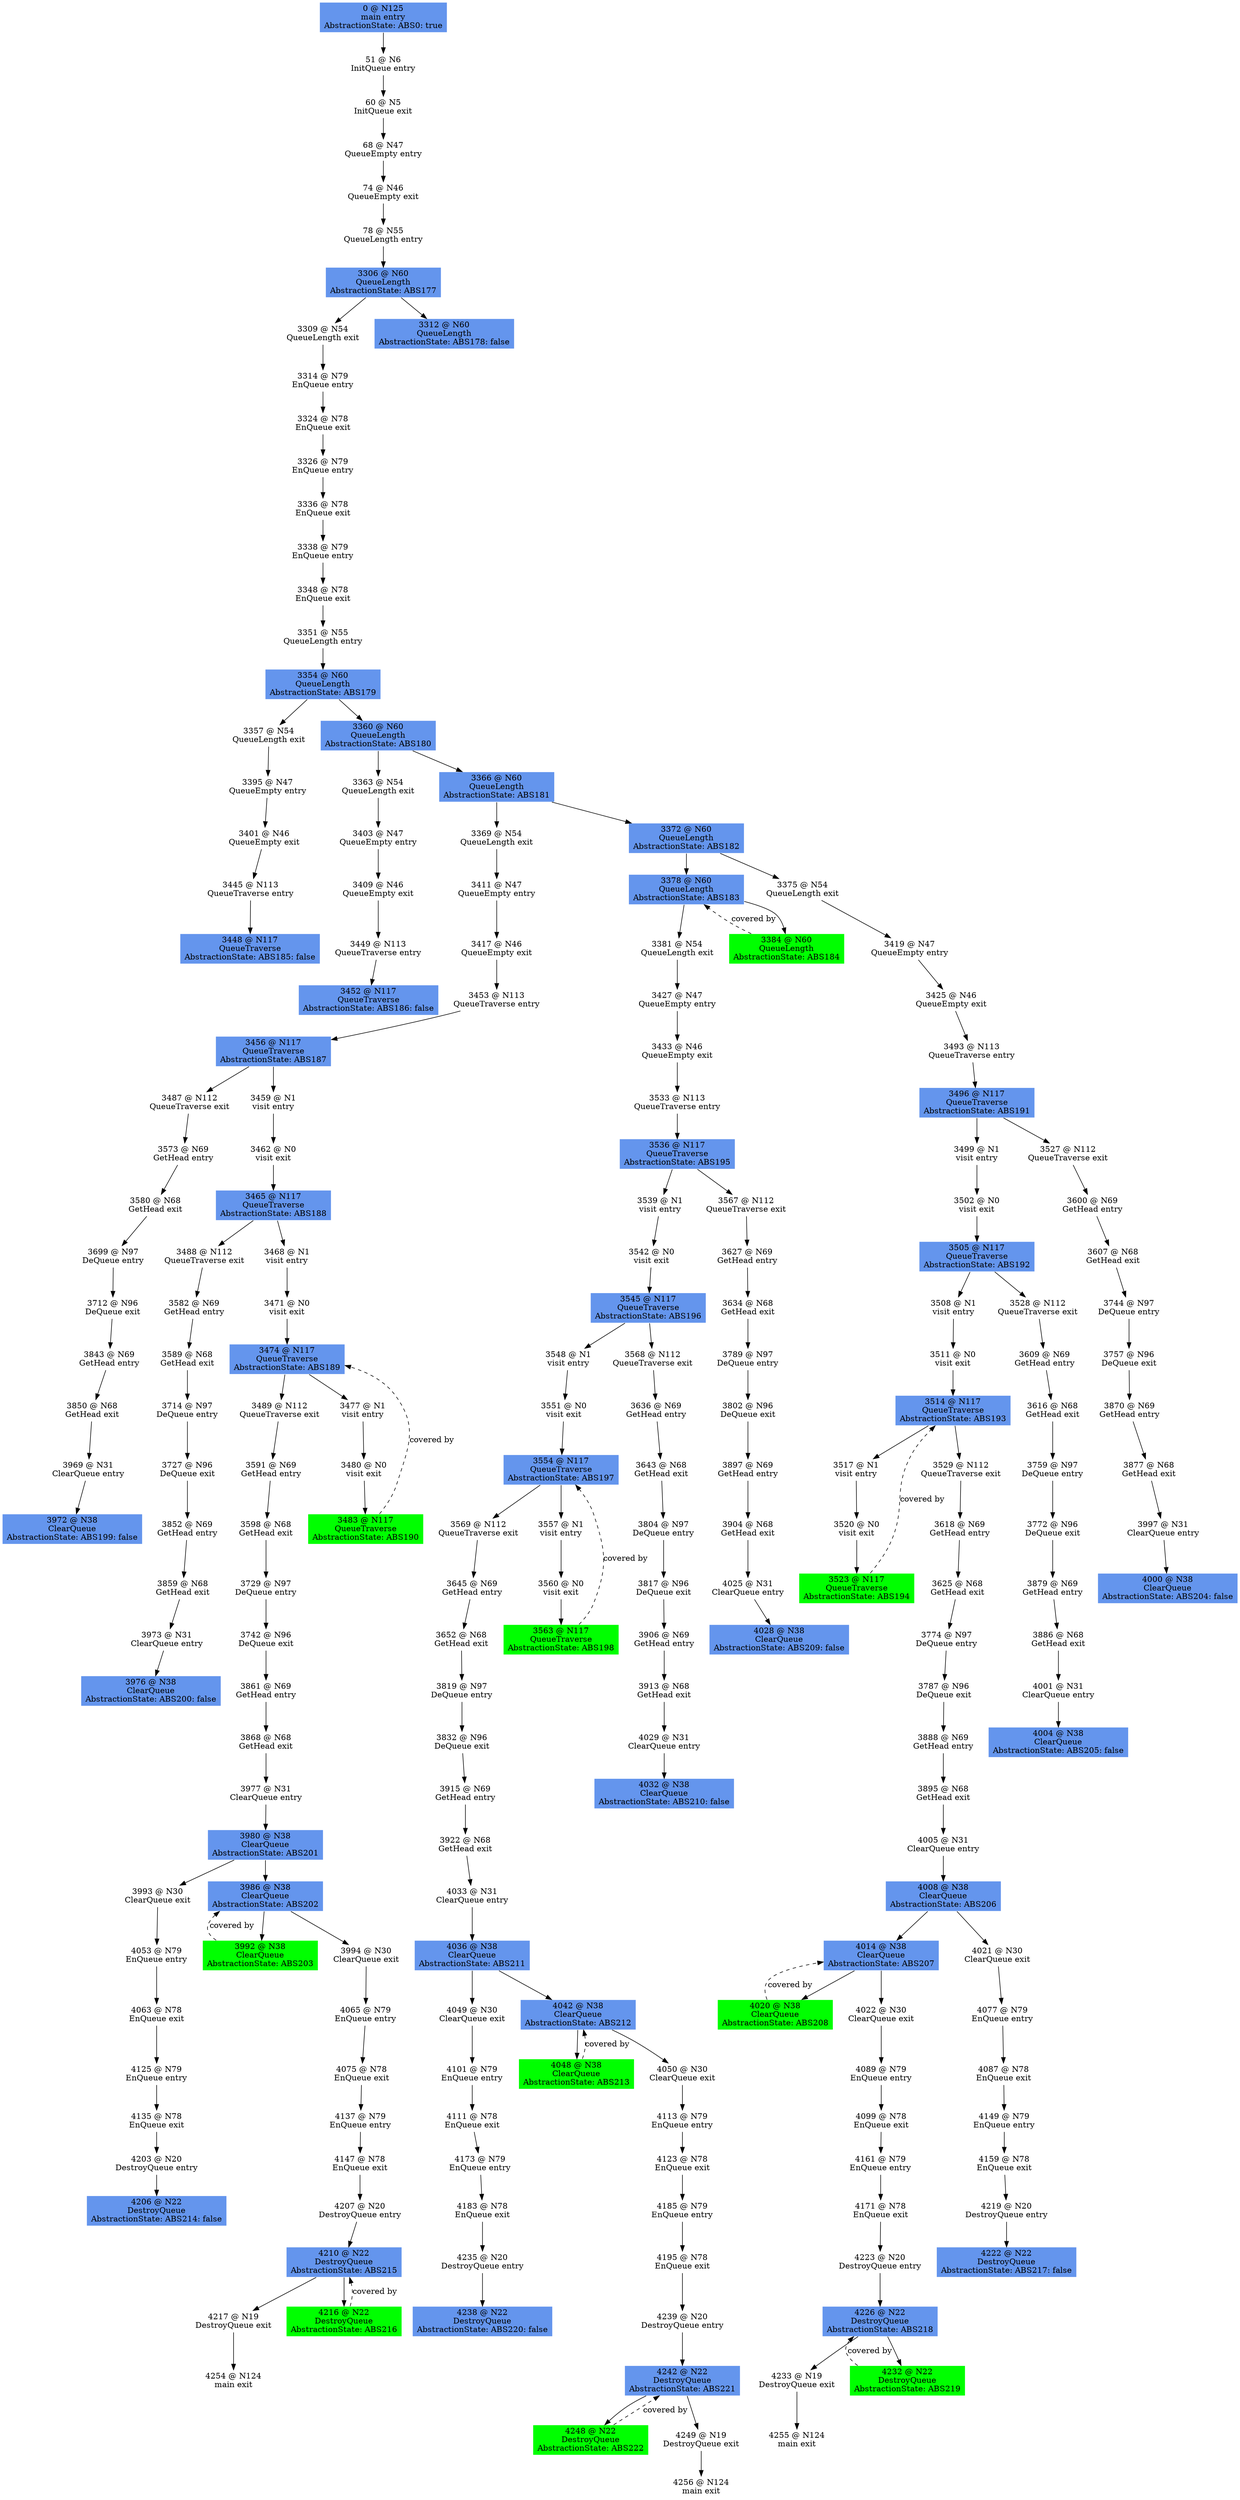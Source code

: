 digraph ARG {
node [style="filled" shape="box" color="white"]
0 [fillcolor="cornflowerblue" label="0 @ N125\nmain entry\nAbstractionState: ABS0: true\n" id="0"]
51 [label="51 @ N6\nInitQueue entry\n" id="51"]
60 [label="60 @ N5\nInitQueue exit\n" id="60"]
68 [label="68 @ N47\nQueueEmpty entry\n" id="68"]
74 [label="74 @ N46\nQueueEmpty exit\n" id="74"]
78 [label="78 @ N55\nQueueLength entry\n" id="78"]
3306 [fillcolor="cornflowerblue" label="3306 @ N60\nQueueLength\nAbstractionState: ABS177\n" id="3306"]
3309 [label="3309 @ N54\nQueueLength exit\n" id="3309"]
3314 [label="3314 @ N79\nEnQueue entry\n" id="3314"]
3324 [label="3324 @ N78\nEnQueue exit\n" id="3324"]
3326 [label="3326 @ N79\nEnQueue entry\n" id="3326"]
3336 [label="3336 @ N78\nEnQueue exit\n" id="3336"]
3338 [label="3338 @ N79\nEnQueue entry\n" id="3338"]
3348 [label="3348 @ N78\nEnQueue exit\n" id="3348"]
3351 [label="3351 @ N55\nQueueLength entry\n" id="3351"]
3354 [fillcolor="cornflowerblue" label="3354 @ N60\nQueueLength\nAbstractionState: ABS179\n" id="3354"]
3357 [label="3357 @ N54\nQueueLength exit\n" id="3357"]
3395 [label="3395 @ N47\nQueueEmpty entry\n" id="3395"]
3401 [label="3401 @ N46\nQueueEmpty exit\n" id="3401"]
3445 [label="3445 @ N113\nQueueTraverse entry\n" id="3445"]
3448 [fillcolor="cornflowerblue" label="3448 @ N117\nQueueTraverse\nAbstractionState: ABS185: false\n" id="3448"]
3360 [fillcolor="cornflowerblue" label="3360 @ N60\nQueueLength\nAbstractionState: ABS180\n" id="3360"]
3366 [fillcolor="cornflowerblue" label="3366 @ N60\nQueueLength\nAbstractionState: ABS181\n" id="3366"]
3369 [label="3369 @ N54\nQueueLength exit\n" id="3369"]
3411 [label="3411 @ N47\nQueueEmpty entry\n" id="3411"]
3417 [label="3417 @ N46\nQueueEmpty exit\n" id="3417"]
3453 [label="3453 @ N113\nQueueTraverse entry\n" id="3453"]
3456 [fillcolor="cornflowerblue" label="3456 @ N117\nQueueTraverse\nAbstractionState: ABS187\n" id="3456"]
3487 [label="3487 @ N112\nQueueTraverse exit\n" id="3487"]
3573 [label="3573 @ N69\nGetHead entry\n" id="3573"]
3580 [label="3580 @ N68\nGetHead exit\n" id="3580"]
3699 [label="3699 @ N97\nDeQueue entry\n" id="3699"]
3712 [label="3712 @ N96\nDeQueue exit\n" id="3712"]
3843 [label="3843 @ N69\nGetHead entry\n" id="3843"]
3850 [label="3850 @ N68\nGetHead exit\n" id="3850"]
3969 [label="3969 @ N31\nClearQueue entry\n" id="3969"]
3972 [fillcolor="cornflowerblue" label="3972 @ N38\nClearQueue\nAbstractionState: ABS199: false\n" id="3972"]
3459 [label="3459 @ N1\nvisit entry\n" id="3459"]
3462 [label="3462 @ N0\nvisit exit\n" id="3462"]
3465 [fillcolor="cornflowerblue" label="3465 @ N117\nQueueTraverse\nAbstractionState: ABS188\n" id="3465"]
3468 [label="3468 @ N1\nvisit entry\n" id="3468"]
3471 [label="3471 @ N0\nvisit exit\n" id="3471"]
3474 [fillcolor="cornflowerblue" label="3474 @ N117\nQueueTraverse\nAbstractionState: ABS189\n" id="3474"]
3489 [label="3489 @ N112\nQueueTraverse exit\n" id="3489"]
3591 [label="3591 @ N69\nGetHead entry\n" id="3591"]
3598 [label="3598 @ N68\nGetHead exit\n" id="3598"]
3729 [label="3729 @ N97\nDeQueue entry\n" id="3729"]
3742 [label="3742 @ N96\nDeQueue exit\n" id="3742"]
3861 [label="3861 @ N69\nGetHead entry\n" id="3861"]
3868 [label="3868 @ N68\nGetHead exit\n" id="3868"]
3977 [label="3977 @ N31\nClearQueue entry\n" id="3977"]
3980 [fillcolor="cornflowerblue" label="3980 @ N38\nClearQueue\nAbstractionState: ABS201\n" id="3980"]
3993 [label="3993 @ N30\nClearQueue exit\n" id="3993"]
4053 [label="4053 @ N79\nEnQueue entry\n" id="4053"]
4063 [label="4063 @ N78\nEnQueue exit\n" id="4063"]
4125 [label="4125 @ N79\nEnQueue entry\n" id="4125"]
4135 [label="4135 @ N78\nEnQueue exit\n" id="4135"]
4203 [label="4203 @ N20\nDestroyQueue entry\n" id="4203"]
4206 [fillcolor="cornflowerblue" label="4206 @ N22\nDestroyQueue\nAbstractionState: ABS214: false\n" id="4206"]
3986 [fillcolor="cornflowerblue" label="3986 @ N38\nClearQueue\nAbstractionState: ABS202\n" id="3986"]
3994 [label="3994 @ N30\nClearQueue exit\n" id="3994"]
4065 [label="4065 @ N79\nEnQueue entry\n" id="4065"]
4075 [label="4075 @ N78\nEnQueue exit\n" id="4075"]
4137 [label="4137 @ N79\nEnQueue entry\n" id="4137"]
4147 [label="4147 @ N78\nEnQueue exit\n" id="4147"]
4207 [label="4207 @ N20\nDestroyQueue entry\n" id="4207"]
4210 [fillcolor="cornflowerblue" label="4210 @ N22\nDestroyQueue\nAbstractionState: ABS215\n" id="4210"]
4217 [label="4217 @ N19\nDestroyQueue exit\n" id="4217"]
4254 [label="4254 @ N124\nmain exit\n" id="4254"]
4216 [fillcolor="green" label="4216 @ N22\nDestroyQueue\nAbstractionState: ABS216\n" id="4216"]
3992 [fillcolor="green" label="3992 @ N38\nClearQueue\nAbstractionState: ABS203\n" id="3992"]
3477 [label="3477 @ N1\nvisit entry\n" id="3477"]
3480 [label="3480 @ N0\nvisit exit\n" id="3480"]
3483 [fillcolor="green" label="3483 @ N117\nQueueTraverse\nAbstractionState: ABS190\n" id="3483"]
3488 [label="3488 @ N112\nQueueTraverse exit\n" id="3488"]
3582 [label="3582 @ N69\nGetHead entry\n" id="3582"]
3589 [label="3589 @ N68\nGetHead exit\n" id="3589"]
3714 [label="3714 @ N97\nDeQueue entry\n" id="3714"]
3727 [label="3727 @ N96\nDeQueue exit\n" id="3727"]
3852 [label="3852 @ N69\nGetHead entry\n" id="3852"]
3859 [label="3859 @ N68\nGetHead exit\n" id="3859"]
3973 [label="3973 @ N31\nClearQueue entry\n" id="3973"]
3976 [fillcolor="cornflowerblue" label="3976 @ N38\nClearQueue\nAbstractionState: ABS200: false\n" id="3976"]
3372 [fillcolor="cornflowerblue" label="3372 @ N60\nQueueLength\nAbstractionState: ABS182\n" id="3372"]
3375 [label="3375 @ N54\nQueueLength exit\n" id="3375"]
3419 [label="3419 @ N47\nQueueEmpty entry\n" id="3419"]
3425 [label="3425 @ N46\nQueueEmpty exit\n" id="3425"]
3493 [label="3493 @ N113\nQueueTraverse entry\n" id="3493"]
3496 [fillcolor="cornflowerblue" label="3496 @ N117\nQueueTraverse\nAbstractionState: ABS191\n" id="3496"]
3527 [label="3527 @ N112\nQueueTraverse exit\n" id="3527"]
3600 [label="3600 @ N69\nGetHead entry\n" id="3600"]
3607 [label="3607 @ N68\nGetHead exit\n" id="3607"]
3744 [label="3744 @ N97\nDeQueue entry\n" id="3744"]
3757 [label="3757 @ N96\nDeQueue exit\n" id="3757"]
3870 [label="3870 @ N69\nGetHead entry\n" id="3870"]
3877 [label="3877 @ N68\nGetHead exit\n" id="3877"]
3997 [label="3997 @ N31\nClearQueue entry\n" id="3997"]
4000 [fillcolor="cornflowerblue" label="4000 @ N38\nClearQueue\nAbstractionState: ABS204: false\n" id="4000"]
3499 [label="3499 @ N1\nvisit entry\n" id="3499"]
3502 [label="3502 @ N0\nvisit exit\n" id="3502"]
3505 [fillcolor="cornflowerblue" label="3505 @ N117\nQueueTraverse\nAbstractionState: ABS192\n" id="3505"]
3528 [label="3528 @ N112\nQueueTraverse exit\n" id="3528"]
3609 [label="3609 @ N69\nGetHead entry\n" id="3609"]
3616 [label="3616 @ N68\nGetHead exit\n" id="3616"]
3759 [label="3759 @ N97\nDeQueue entry\n" id="3759"]
3772 [label="3772 @ N96\nDeQueue exit\n" id="3772"]
3879 [label="3879 @ N69\nGetHead entry\n" id="3879"]
3886 [label="3886 @ N68\nGetHead exit\n" id="3886"]
4001 [label="4001 @ N31\nClearQueue entry\n" id="4001"]
4004 [fillcolor="cornflowerblue" label="4004 @ N38\nClearQueue\nAbstractionState: ABS205: false\n" id="4004"]
3508 [label="3508 @ N1\nvisit entry\n" id="3508"]
3511 [label="3511 @ N0\nvisit exit\n" id="3511"]
3514 [fillcolor="cornflowerblue" label="3514 @ N117\nQueueTraverse\nAbstractionState: ABS193\n" id="3514"]
3529 [label="3529 @ N112\nQueueTraverse exit\n" id="3529"]
3618 [label="3618 @ N69\nGetHead entry\n" id="3618"]
3625 [label="3625 @ N68\nGetHead exit\n" id="3625"]
3774 [label="3774 @ N97\nDeQueue entry\n" id="3774"]
3787 [label="3787 @ N96\nDeQueue exit\n" id="3787"]
3888 [label="3888 @ N69\nGetHead entry\n" id="3888"]
3895 [label="3895 @ N68\nGetHead exit\n" id="3895"]
4005 [label="4005 @ N31\nClearQueue entry\n" id="4005"]
4008 [fillcolor="cornflowerblue" label="4008 @ N38\nClearQueue\nAbstractionState: ABS206\n" id="4008"]
4021 [label="4021 @ N30\nClearQueue exit\n" id="4021"]
4077 [label="4077 @ N79\nEnQueue entry\n" id="4077"]
4087 [label="4087 @ N78\nEnQueue exit\n" id="4087"]
4149 [label="4149 @ N79\nEnQueue entry\n" id="4149"]
4159 [label="4159 @ N78\nEnQueue exit\n" id="4159"]
4219 [label="4219 @ N20\nDestroyQueue entry\n" id="4219"]
4222 [fillcolor="cornflowerblue" label="4222 @ N22\nDestroyQueue\nAbstractionState: ABS217: false\n" id="4222"]
4014 [fillcolor="cornflowerblue" label="4014 @ N38\nClearQueue\nAbstractionState: ABS207\n" id="4014"]
4020 [fillcolor="green" label="4020 @ N38\nClearQueue\nAbstractionState: ABS208\n" id="4020"]
4022 [label="4022 @ N30\nClearQueue exit\n" id="4022"]
4089 [label="4089 @ N79\nEnQueue entry\n" id="4089"]
4099 [label="4099 @ N78\nEnQueue exit\n" id="4099"]
4161 [label="4161 @ N79\nEnQueue entry\n" id="4161"]
4171 [label="4171 @ N78\nEnQueue exit\n" id="4171"]
4223 [label="4223 @ N20\nDestroyQueue entry\n" id="4223"]
4226 [fillcolor="cornflowerblue" label="4226 @ N22\nDestroyQueue\nAbstractionState: ABS218\n" id="4226"]
4232 [fillcolor="green" label="4232 @ N22\nDestroyQueue\nAbstractionState: ABS219\n" id="4232"]
4233 [label="4233 @ N19\nDestroyQueue exit\n" id="4233"]
4255 [label="4255 @ N124\nmain exit\n" id="4255"]
3517 [label="3517 @ N1\nvisit entry\n" id="3517"]
3520 [label="3520 @ N0\nvisit exit\n" id="3520"]
3523 [fillcolor="green" label="3523 @ N117\nQueueTraverse\nAbstractionState: ABS194\n" id="3523"]
3378 [fillcolor="cornflowerblue" label="3378 @ N60\nQueueLength\nAbstractionState: ABS183\n" id="3378"]
3381 [label="3381 @ N54\nQueueLength exit\n" id="3381"]
3427 [label="3427 @ N47\nQueueEmpty entry\n" id="3427"]
3433 [label="3433 @ N46\nQueueEmpty exit\n" id="3433"]
3533 [label="3533 @ N113\nQueueTraverse entry\n" id="3533"]
3536 [fillcolor="cornflowerblue" label="3536 @ N117\nQueueTraverse\nAbstractionState: ABS195\n" id="3536"]
3539 [label="3539 @ N1\nvisit entry\n" id="3539"]
3542 [label="3542 @ N0\nvisit exit\n" id="3542"]
3545 [fillcolor="cornflowerblue" label="3545 @ N117\nQueueTraverse\nAbstractionState: ABS196\n" id="3545"]
3548 [label="3548 @ N1\nvisit entry\n" id="3548"]
3551 [label="3551 @ N0\nvisit exit\n" id="3551"]
3554 [fillcolor="cornflowerblue" label="3554 @ N117\nQueueTraverse\nAbstractionState: ABS197\n" id="3554"]
3557 [label="3557 @ N1\nvisit entry\n" id="3557"]
3560 [label="3560 @ N0\nvisit exit\n" id="3560"]
3563 [fillcolor="green" label="3563 @ N117\nQueueTraverse\nAbstractionState: ABS198\n" id="3563"]
3569 [label="3569 @ N112\nQueueTraverse exit\n" id="3569"]
3645 [label="3645 @ N69\nGetHead entry\n" id="3645"]
3652 [label="3652 @ N68\nGetHead exit\n" id="3652"]
3819 [label="3819 @ N97\nDeQueue entry\n" id="3819"]
3832 [label="3832 @ N96\nDeQueue exit\n" id="3832"]
3915 [label="3915 @ N69\nGetHead entry\n" id="3915"]
3922 [label="3922 @ N68\nGetHead exit\n" id="3922"]
4033 [label="4033 @ N31\nClearQueue entry\n" id="4033"]
4036 [fillcolor="cornflowerblue" label="4036 @ N38\nClearQueue\nAbstractionState: ABS211\n" id="4036"]
4049 [label="4049 @ N30\nClearQueue exit\n" id="4049"]
4101 [label="4101 @ N79\nEnQueue entry\n" id="4101"]
4111 [label="4111 @ N78\nEnQueue exit\n" id="4111"]
4173 [label="4173 @ N79\nEnQueue entry\n" id="4173"]
4183 [label="4183 @ N78\nEnQueue exit\n" id="4183"]
4235 [label="4235 @ N20\nDestroyQueue entry\n" id="4235"]
4238 [fillcolor="cornflowerblue" label="4238 @ N22\nDestroyQueue\nAbstractionState: ABS220: false\n" id="4238"]
4042 [fillcolor="cornflowerblue" label="4042 @ N38\nClearQueue\nAbstractionState: ABS212\n" id="4042"]
4048 [fillcolor="green" label="4048 @ N38\nClearQueue\nAbstractionState: ABS213\n" id="4048"]
4050 [label="4050 @ N30\nClearQueue exit\n" id="4050"]
4113 [label="4113 @ N79\nEnQueue entry\n" id="4113"]
4123 [label="4123 @ N78\nEnQueue exit\n" id="4123"]
4185 [label="4185 @ N79\nEnQueue entry\n" id="4185"]
4195 [label="4195 @ N78\nEnQueue exit\n" id="4195"]
4239 [label="4239 @ N20\nDestroyQueue entry\n" id="4239"]
4242 [fillcolor="cornflowerblue" label="4242 @ N22\nDestroyQueue\nAbstractionState: ABS221\n" id="4242"]
4248 [fillcolor="green" label="4248 @ N22\nDestroyQueue\nAbstractionState: ABS222\n" id="4248"]
4249 [label="4249 @ N19\nDestroyQueue exit\n" id="4249"]
4256 [label="4256 @ N124\nmain exit\n" id="4256"]
3568 [label="3568 @ N112\nQueueTraverse exit\n" id="3568"]
3636 [label="3636 @ N69\nGetHead entry\n" id="3636"]
3643 [label="3643 @ N68\nGetHead exit\n" id="3643"]
3804 [label="3804 @ N97\nDeQueue entry\n" id="3804"]
3817 [label="3817 @ N96\nDeQueue exit\n" id="3817"]
3906 [label="3906 @ N69\nGetHead entry\n" id="3906"]
3913 [label="3913 @ N68\nGetHead exit\n" id="3913"]
4029 [label="4029 @ N31\nClearQueue entry\n" id="4029"]
4032 [fillcolor="cornflowerblue" label="4032 @ N38\nClearQueue\nAbstractionState: ABS210: false\n" id="4032"]
3567 [label="3567 @ N112\nQueueTraverse exit\n" id="3567"]
3627 [label="3627 @ N69\nGetHead entry\n" id="3627"]
3634 [label="3634 @ N68\nGetHead exit\n" id="3634"]
3789 [label="3789 @ N97\nDeQueue entry\n" id="3789"]
3802 [label="3802 @ N96\nDeQueue exit\n" id="3802"]
3897 [label="3897 @ N69\nGetHead entry\n" id="3897"]
3904 [label="3904 @ N68\nGetHead exit\n" id="3904"]
4025 [label="4025 @ N31\nClearQueue entry\n" id="4025"]
4028 [fillcolor="cornflowerblue" label="4028 @ N38\nClearQueue\nAbstractionState: ABS209: false\n" id="4028"]
3384 [fillcolor="green" label="3384 @ N60\nQueueLength\nAbstractionState: ABS184\n" id="3384"]
3363 [label="3363 @ N54\nQueueLength exit\n" id="3363"]
3403 [label="3403 @ N47\nQueueEmpty entry\n" id="3403"]
3409 [label="3409 @ N46\nQueueEmpty exit\n" id="3409"]
3449 [label="3449 @ N113\nQueueTraverse entry\n" id="3449"]
3452 [fillcolor="cornflowerblue" label="3452 @ N117\nQueueTraverse\nAbstractionState: ABS186: false\n" id="3452"]
3312 [fillcolor="cornflowerblue" label="3312 @ N60\nQueueLength\nAbstractionState: ABS178: false\n" id="3312"]
0 -> 51 []
51 -> 60 []
60 -> 68 []
68 -> 74 []
74 -> 78 []
78 -> 3306 []
3306 -> 3312 []
3306 -> 3309 []
3309 -> 3314 []
3314 -> 3324 []
3324 -> 3326 []
3326 -> 3336 []
3336 -> 3338 []
3338 -> 3348 []
3348 -> 3351 []
3351 -> 3354 []
3354 -> 3360 []
3354 -> 3357 []
3357 -> 3395 []
3395 -> 3401 []
3401 -> 3445 []
3445 -> 3448 []
3360 -> 3363 []
3360 -> 3366 []
3366 -> 3372 []
3366 -> 3369 []
3369 -> 3411 []
3411 -> 3417 []
3417 -> 3453 []
3453 -> 3456 []
3456 -> 3459 []
3456 -> 3487 []
3487 -> 3573 []
3573 -> 3580 []
3580 -> 3699 []
3699 -> 3712 []
3712 -> 3843 []
3843 -> 3850 []
3850 -> 3969 []
3969 -> 3972 []
3459 -> 3462 []
3462 -> 3465 []
3465 -> 3488 []
3465 -> 3468 []
3468 -> 3471 []
3471 -> 3474 []
3483 -> 3474 [style="dashed" weight="0" label="covered by"]
3474 -> 3477 []
3474 -> 3489 []
3489 -> 3591 []
3591 -> 3598 []
3598 -> 3729 []
3729 -> 3742 []
3742 -> 3861 []
3861 -> 3868 []
3868 -> 3977 []
3977 -> 3980 []
3980 -> 3986 []
3980 -> 3993 []
3993 -> 4053 []
4053 -> 4063 []
4063 -> 4125 []
4125 -> 4135 []
4135 -> 4203 []
4203 -> 4206 []
3992 -> 3986 [style="dashed" weight="0" label="covered by"]
3986 -> 3992 []
3986 -> 3994 []
3994 -> 4065 []
4065 -> 4075 []
4075 -> 4137 []
4137 -> 4147 []
4147 -> 4207 []
4207 -> 4210 []
4216 -> 4210 [style="dashed" weight="0" label="covered by"]
4210 -> 4216 []
4210 -> 4217 []
4217 -> 4254 []
3477 -> 3480 []
3480 -> 3483 []
3488 -> 3582 []
3582 -> 3589 []
3589 -> 3714 []
3714 -> 3727 []
3727 -> 3852 []
3852 -> 3859 []
3859 -> 3973 []
3973 -> 3976 []
3372 -> 3378 []
3372 -> 3375 []
3375 -> 3419 []
3419 -> 3425 []
3425 -> 3493 []
3493 -> 3496 []
3496 -> 3499 []
3496 -> 3527 []
3527 -> 3600 []
3600 -> 3607 []
3607 -> 3744 []
3744 -> 3757 []
3757 -> 3870 []
3870 -> 3877 []
3877 -> 3997 []
3997 -> 4000 []
3499 -> 3502 []
3502 -> 3505 []
3505 -> 3508 []
3505 -> 3528 []
3528 -> 3609 []
3609 -> 3616 []
3616 -> 3759 []
3759 -> 3772 []
3772 -> 3879 []
3879 -> 3886 []
3886 -> 4001 []
4001 -> 4004 []
3508 -> 3511 []
3511 -> 3514 []
3523 -> 3514 [style="dashed" weight="0" label="covered by"]
3514 -> 3517 []
3514 -> 3529 []
3529 -> 3618 []
3618 -> 3625 []
3625 -> 3774 []
3774 -> 3787 []
3787 -> 3888 []
3888 -> 3895 []
3895 -> 4005 []
4005 -> 4008 []
4008 -> 4014 []
4008 -> 4021 []
4021 -> 4077 []
4077 -> 4087 []
4087 -> 4149 []
4149 -> 4159 []
4159 -> 4219 []
4219 -> 4222 []
4020 -> 4014 [style="dashed" weight="0" label="covered by"]
4014 -> 4022 []
4014 -> 4020 []
4022 -> 4089 []
4089 -> 4099 []
4099 -> 4161 []
4161 -> 4171 []
4171 -> 4223 []
4223 -> 4226 []
4232 -> 4226 [style="dashed" weight="0" label="covered by"]
4226 -> 4233 []
4226 -> 4232 []
4233 -> 4255 []
3517 -> 3520 []
3520 -> 3523 []
3384 -> 3378 [style="dashed" weight="0" label="covered by"]
3378 -> 3384 []
3378 -> 3381 []
3381 -> 3427 []
3427 -> 3433 []
3433 -> 3533 []
3533 -> 3536 []
3536 -> 3567 []
3536 -> 3539 []
3539 -> 3542 []
3542 -> 3545 []
3545 -> 3568 []
3545 -> 3548 []
3548 -> 3551 []
3551 -> 3554 []
3563 -> 3554 [style="dashed" weight="0" label="covered by"]
3554 -> 3569 []
3554 -> 3557 []
3557 -> 3560 []
3560 -> 3563 []
3569 -> 3645 []
3645 -> 3652 []
3652 -> 3819 []
3819 -> 3832 []
3832 -> 3915 []
3915 -> 3922 []
3922 -> 4033 []
4033 -> 4036 []
4036 -> 4042 []
4036 -> 4049 []
4049 -> 4101 []
4101 -> 4111 []
4111 -> 4173 []
4173 -> 4183 []
4183 -> 4235 []
4235 -> 4238 []
4048 -> 4042 [style="dashed" weight="0" label="covered by"]
4042 -> 4050 []
4042 -> 4048 []
4050 -> 4113 []
4113 -> 4123 []
4123 -> 4185 []
4185 -> 4195 []
4195 -> 4239 []
4239 -> 4242 []
4248 -> 4242 [style="dashed" weight="0" label="covered by"]
4242 -> 4249 []
4242 -> 4248 []
4249 -> 4256 []
3568 -> 3636 []
3636 -> 3643 []
3643 -> 3804 []
3804 -> 3817 []
3817 -> 3906 []
3906 -> 3913 []
3913 -> 4029 []
4029 -> 4032 []
3567 -> 3627 []
3627 -> 3634 []
3634 -> 3789 []
3789 -> 3802 []
3802 -> 3897 []
3897 -> 3904 []
3904 -> 4025 []
4025 -> 4028 []
3363 -> 3403 []
3403 -> 3409 []
3409 -> 3449 []
3449 -> 3452 []
}
